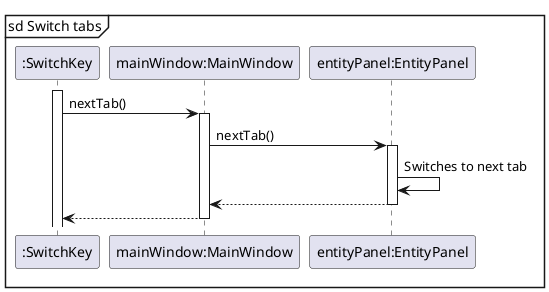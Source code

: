 @startuml
mainframe sd Switch tabs
participant ":SwitchKey" as SwitchKey
participant "mainWindow:MainWindow" as MainWindow
participant "entityPanel:EntityPanel" as EntityPanel

activate SwitchKey
SwitchKey -> MainWindow : nextTab()
activate MainWindow
MainWindow -> EntityPanel : nextTab()
activate EntityPanel
EntityPanel -> EntityPanel : Switches to next tab
EntityPanel --> MainWindow
deactivate EntityPanel
MainWindow --> SwitchKey
deactivate MainWindow
@enduml

